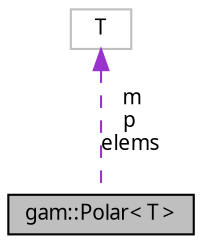 digraph "gam::Polar&lt; T &gt;"
{
 // LATEX_PDF_SIZE
  bgcolor="transparent";
  edge [fontname="FreeSans.ttf",fontsize="10",labelfontname="FreeSans.ttf",labelfontsize="10"];
  node [fontname="FreeSans.ttf",fontsize="10",shape=record];
  Node1 [label="gam::Polar\< T \>",height=0.2,width=0.4,color="black", fillcolor="grey75", style="filled", fontcolor="black",tooltip="Polar number with argument in radians."];
  Node2 -> Node1 [dir="back",color="darkorchid3",fontsize="10",style="dashed",label=" m\np\nelems" ,fontname="FreeSans.ttf"];
  Node2 [label="T",height=0.2,width=0.4,color="grey75",tooltip=" "];
}
